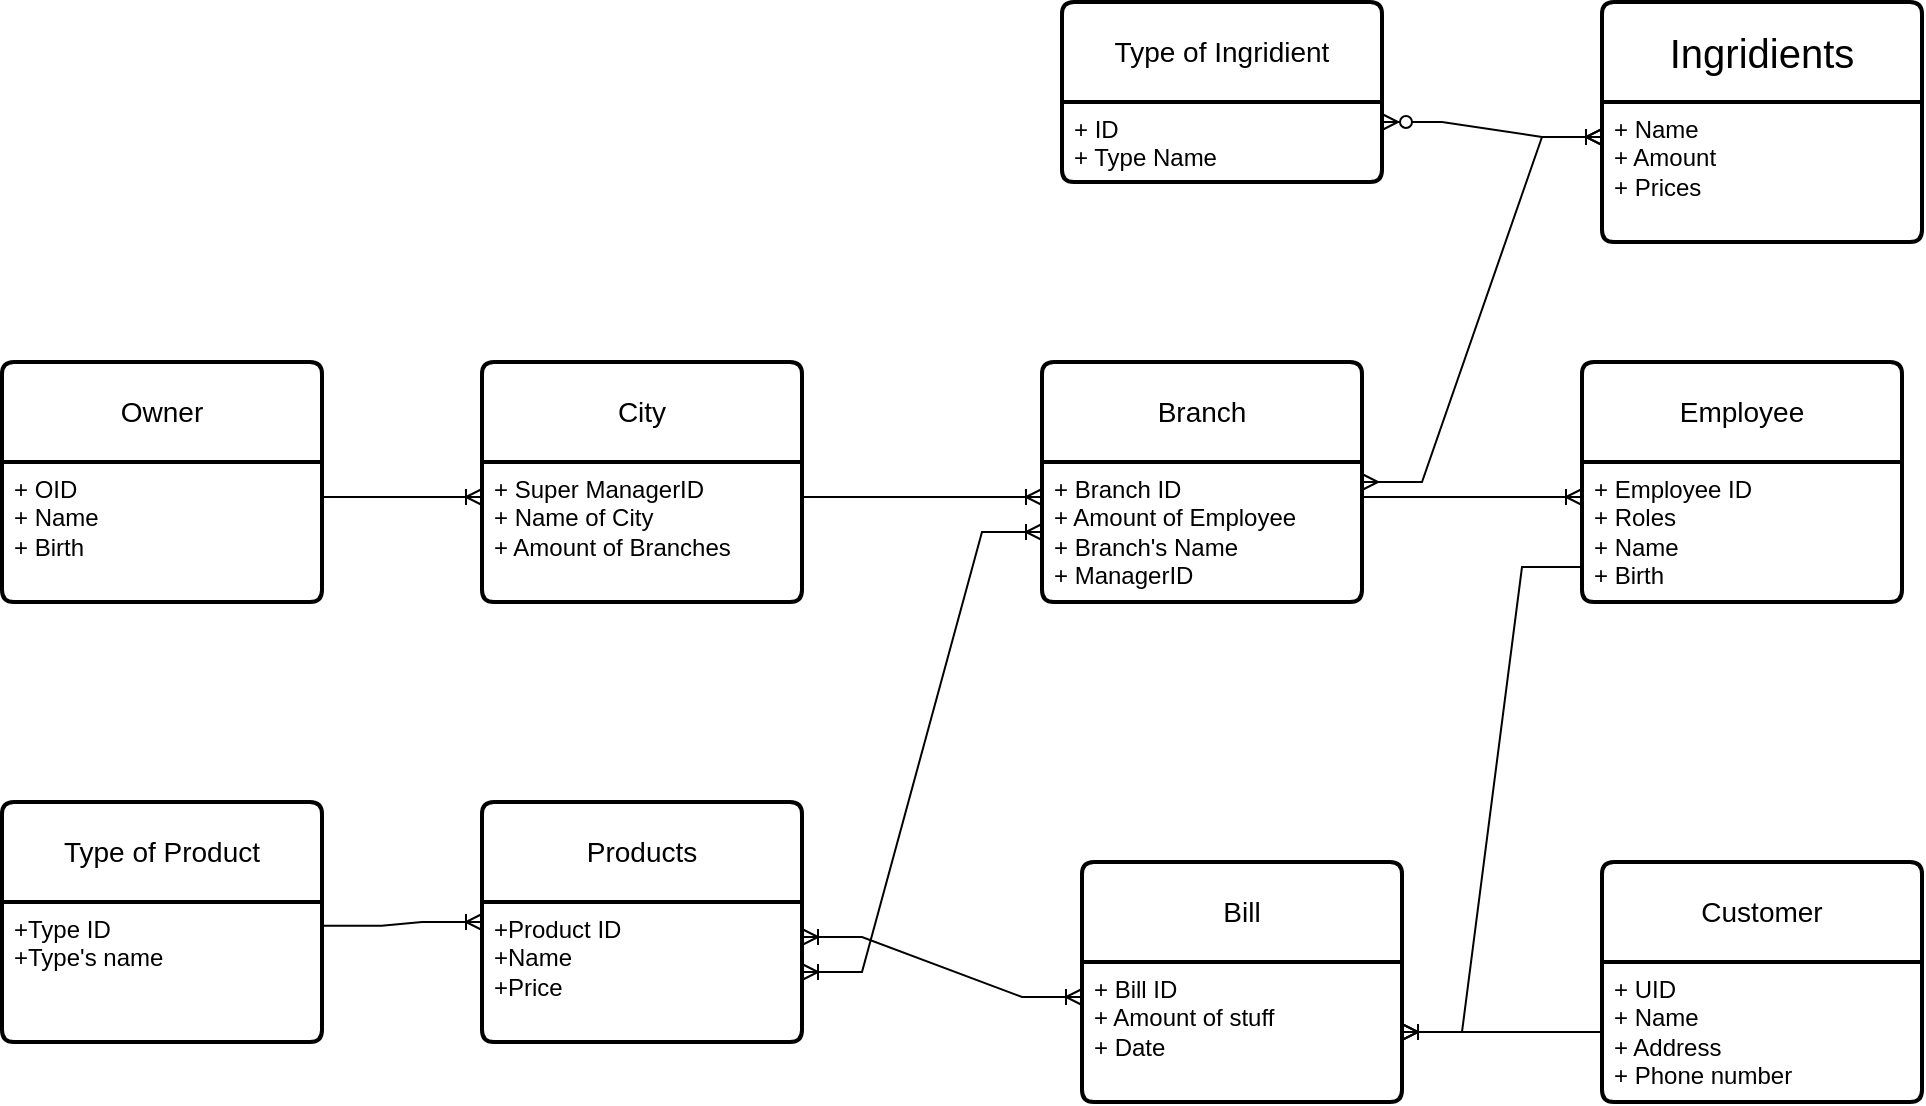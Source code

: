 <mxfile version="24.5.4" type="device">
  <diagram name="Page-1" id="pKttcjAKmjCqinSZ_XEx">
    <mxGraphModel dx="2117" dy="1691" grid="1" gridSize="10" guides="1" tooltips="1" connect="1" arrows="1" fold="1" page="1" pageScale="1" pageWidth="827" pageHeight="1169" math="0" shadow="0">
      <root>
        <mxCell id="0" />
        <mxCell id="1" parent="0" />
        <mxCell id="YlN1BHm4qdk-f0N_T-nO-43" value="City" style="swimlane;childLayout=stackLayout;horizontal=1;startSize=50;horizontalStack=0;rounded=1;fontSize=14;fontStyle=0;strokeWidth=2;resizeParent=0;resizeLast=1;shadow=0;dashed=0;align=center;arcSize=4;whiteSpace=wrap;html=1;" parent="1" vertex="1">
          <mxGeometry x="200" y="60" width="160" height="120" as="geometry" />
        </mxCell>
        <mxCell id="YlN1BHm4qdk-f0N_T-nO-44" value="+ Super ManagerID&lt;div&gt;+ Name of City&lt;/div&gt;&lt;div&gt;+ Amount of Branches&lt;/div&gt;" style="align=left;strokeColor=none;fillColor=none;spacingLeft=4;fontSize=12;verticalAlign=top;resizable=0;rotatable=0;part=1;html=1;" parent="YlN1BHm4qdk-f0N_T-nO-43" vertex="1">
          <mxGeometry y="50" width="160" height="70" as="geometry" />
        </mxCell>
        <mxCell id="YlN1BHm4qdk-f0N_T-nO-45" value="Branch" style="swimlane;childLayout=stackLayout;horizontal=1;startSize=50;horizontalStack=0;rounded=1;fontSize=14;fontStyle=0;strokeWidth=2;resizeParent=0;resizeLast=1;shadow=0;dashed=0;align=center;arcSize=4;whiteSpace=wrap;html=1;" parent="1" vertex="1">
          <mxGeometry x="480" y="60" width="160" height="120" as="geometry" />
        </mxCell>
        <mxCell id="YlN1BHm4qdk-f0N_T-nO-46" value="+ Branch ID&lt;div&gt;+ Amount of Employee&lt;/div&gt;&lt;div&gt;+ Branch&#39;s Name&lt;/div&gt;&lt;div&gt;+ ManagerID&lt;/div&gt;" style="align=left;strokeColor=none;fillColor=none;spacingLeft=4;fontSize=12;verticalAlign=top;resizable=0;rotatable=0;part=1;html=1;" parent="YlN1BHm4qdk-f0N_T-nO-45" vertex="1">
          <mxGeometry y="50" width="160" height="70" as="geometry" />
        </mxCell>
        <mxCell id="YlN1BHm4qdk-f0N_T-nO-47" value="Employee" style="swimlane;childLayout=stackLayout;horizontal=1;startSize=50;horizontalStack=0;rounded=1;fontSize=14;fontStyle=0;strokeWidth=2;resizeParent=0;resizeLast=1;shadow=0;dashed=0;align=center;arcSize=4;whiteSpace=wrap;html=1;" parent="1" vertex="1">
          <mxGeometry x="750" y="60" width="160" height="120" as="geometry" />
        </mxCell>
        <mxCell id="YlN1BHm4qdk-f0N_T-nO-48" value="+ Employee ID&lt;div&gt;+ Roles&lt;/div&gt;&lt;div&gt;+ Name&lt;/div&gt;&lt;div&gt;+ Birth&lt;/div&gt;" style="align=left;strokeColor=none;fillColor=none;spacingLeft=4;fontSize=12;verticalAlign=top;resizable=0;rotatable=0;part=1;html=1;" parent="YlN1BHm4qdk-f0N_T-nO-47" vertex="1">
          <mxGeometry y="50" width="160" height="70" as="geometry" />
        </mxCell>
        <mxCell id="YlN1BHm4qdk-f0N_T-nO-51" value="" style="edgeStyle=entityRelationEdgeStyle;fontSize=12;html=1;endArrow=ERoneToMany;rounded=0;exitX=1;exitY=0.25;exitDx=0;exitDy=0;entryX=0;entryY=0.25;entryDx=0;entryDy=0;" parent="1" source="YlN1BHm4qdk-f0N_T-nO-44" target="YlN1BHm4qdk-f0N_T-nO-46" edge="1">
          <mxGeometry width="100" height="100" relative="1" as="geometry">
            <mxPoint x="480" y="140" as="sourcePoint" />
            <mxPoint x="580" y="40" as="targetPoint" />
          </mxGeometry>
        </mxCell>
        <mxCell id="YlN1BHm4qdk-f0N_T-nO-52" value="" style="edgeStyle=entityRelationEdgeStyle;fontSize=12;html=1;endArrow=ERoneToMany;rounded=0;exitX=1;exitY=0.25;exitDx=0;exitDy=0;entryX=0;entryY=0.25;entryDx=0;entryDy=0;" parent="1" source="YlN1BHm4qdk-f0N_T-nO-46" target="YlN1BHm4qdk-f0N_T-nO-48" edge="1">
          <mxGeometry width="100" height="100" relative="1" as="geometry">
            <mxPoint x="640" y="119.5" as="sourcePoint" />
            <mxPoint x="760" y="119.5" as="targetPoint" />
          </mxGeometry>
        </mxCell>
        <mxCell id="YlN1BHm4qdk-f0N_T-nO-54" value="Owner" style="swimlane;childLayout=stackLayout;horizontal=1;startSize=50;horizontalStack=0;rounded=1;fontSize=14;fontStyle=0;strokeWidth=2;resizeParent=0;resizeLast=1;shadow=0;dashed=0;align=center;arcSize=4;whiteSpace=wrap;html=1;" parent="1" vertex="1">
          <mxGeometry x="-40" y="60" width="160" height="120" as="geometry" />
        </mxCell>
        <mxCell id="YlN1BHm4qdk-f0N_T-nO-55" value="+ OID&lt;div&gt;+ Name&lt;/div&gt;&lt;div&gt;+ Birth&lt;/div&gt;" style="align=left;strokeColor=none;fillColor=none;spacingLeft=4;fontSize=12;verticalAlign=top;resizable=0;rotatable=0;part=1;html=1;" parent="YlN1BHm4qdk-f0N_T-nO-54" vertex="1">
          <mxGeometry y="50" width="160" height="70" as="geometry" />
        </mxCell>
        <mxCell id="YlN1BHm4qdk-f0N_T-nO-57" value="" style="edgeStyle=entityRelationEdgeStyle;fontSize=12;html=1;endArrow=ERoneToMany;rounded=0;exitX=1;exitY=0.25;exitDx=0;exitDy=0;entryX=0;entryY=0.25;entryDx=0;entryDy=0;" parent="1" source="YlN1BHm4qdk-f0N_T-nO-55" target="YlN1BHm4qdk-f0N_T-nO-44" edge="1">
          <mxGeometry width="100" height="100" relative="1" as="geometry">
            <mxPoint x="400" y="260" as="sourcePoint" />
            <mxPoint x="500" y="160" as="targetPoint" />
          </mxGeometry>
        </mxCell>
        <mxCell id="YlN1BHm4qdk-f0N_T-nO-66" value="Customer" style="swimlane;childLayout=stackLayout;horizontal=1;startSize=50;horizontalStack=0;rounded=1;fontSize=14;fontStyle=0;strokeWidth=2;resizeParent=0;resizeLast=1;shadow=0;dashed=0;align=center;arcSize=4;whiteSpace=wrap;html=1;" parent="1" vertex="1">
          <mxGeometry x="760" y="310" width="160" height="120" as="geometry" />
        </mxCell>
        <mxCell id="YlN1BHm4qdk-f0N_T-nO-67" value="+ UID&lt;div&gt;+ Name&lt;/div&gt;&lt;div&gt;+ Address&lt;br&gt;+ Phone number&lt;/div&gt;" style="align=left;strokeColor=none;fillColor=none;spacingLeft=4;fontSize=12;verticalAlign=top;resizable=0;rotatable=0;part=1;html=1;" parent="YlN1BHm4qdk-f0N_T-nO-66" vertex="1">
          <mxGeometry y="50" width="160" height="70" as="geometry" />
        </mxCell>
        <mxCell id="YlN1BHm4qdk-f0N_T-nO-68" value="Bill" style="swimlane;childLayout=stackLayout;horizontal=1;startSize=50;horizontalStack=0;rounded=1;fontSize=14;fontStyle=0;strokeWidth=2;resizeParent=0;resizeLast=1;shadow=0;dashed=0;align=center;arcSize=4;whiteSpace=wrap;html=1;" parent="1" vertex="1">
          <mxGeometry x="500" y="310" width="160" height="120" as="geometry" />
        </mxCell>
        <mxCell id="YlN1BHm4qdk-f0N_T-nO-69" value="+ Bill ID&lt;div&gt;+ Amount of stuff&lt;/div&gt;&lt;div&gt;+ Date&lt;/div&gt;" style="align=left;strokeColor=none;fillColor=none;spacingLeft=4;fontSize=12;verticalAlign=top;resizable=0;rotatable=0;part=1;html=1;" parent="YlN1BHm4qdk-f0N_T-nO-68" vertex="1">
          <mxGeometry y="50" width="160" height="70" as="geometry" />
        </mxCell>
        <mxCell id="YlN1BHm4qdk-f0N_T-nO-71" value="" style="edgeStyle=entityRelationEdgeStyle;fontSize=12;html=1;endArrow=ERoneToMany;rounded=0;entryX=1;entryY=0.5;entryDx=0;entryDy=0;exitX=0;exitY=0.5;exitDx=0;exitDy=0;" parent="1" source="YlN1BHm4qdk-f0N_T-nO-67" target="YlN1BHm4qdk-f0N_T-nO-69" edge="1">
          <mxGeometry width="100" height="100" relative="1" as="geometry">
            <mxPoint x="390" y="330" as="sourcePoint" />
            <mxPoint x="490" y="230" as="targetPoint" />
          </mxGeometry>
        </mxCell>
        <mxCell id="YlN1BHm4qdk-f0N_T-nO-76" value="" style="edgeStyle=entityRelationEdgeStyle;fontSize=12;html=1;endArrow=ERoneToMany;rounded=0;entryX=1;entryY=0.5;entryDx=0;entryDy=0;exitX=0;exitY=0.75;exitDx=0;exitDy=0;" parent="1" source="YlN1BHm4qdk-f0N_T-nO-48" target="YlN1BHm4qdk-f0N_T-nO-69" edge="1">
          <mxGeometry width="100" height="100" relative="1" as="geometry">
            <mxPoint x="797" y="230" as="sourcePoint" />
            <mxPoint x="697" y="230" as="targetPoint" />
            <Array as="points">
              <mxPoint x="740" y="170" />
            </Array>
          </mxGeometry>
        </mxCell>
        <mxCell id="72hBHyIeX0a9uv0MPuXR-1" value="&lt;span style=&quot;font-size: 20px;&quot;&gt;Ingridients&lt;/span&gt;" style="swimlane;childLayout=stackLayout;horizontal=1;startSize=50;horizontalStack=0;rounded=1;fontSize=14;fontStyle=0;strokeWidth=2;resizeParent=0;resizeLast=1;shadow=0;dashed=0;align=center;arcSize=4;whiteSpace=wrap;html=1;" parent="1" vertex="1">
          <mxGeometry x="760" y="-120" width="160" height="120" as="geometry" />
        </mxCell>
        <mxCell id="72hBHyIeX0a9uv0MPuXR-2" value="+ Name&lt;div&gt;+ Amount&lt;/div&gt;&lt;div&gt;+ Prices&lt;/div&gt;" style="align=left;strokeColor=none;fillColor=none;spacingLeft=4;fontSize=12;verticalAlign=top;resizable=0;rotatable=0;part=1;html=1;" parent="72hBHyIeX0a9uv0MPuXR-1" vertex="1">
          <mxGeometry y="50" width="160" height="70" as="geometry" />
        </mxCell>
        <mxCell id="72hBHyIeX0a9uv0MPuXR-3" value="Type of Ingridient" style="swimlane;childLayout=stackLayout;horizontal=1;startSize=50;horizontalStack=0;rounded=1;fontSize=14;fontStyle=0;strokeWidth=2;resizeParent=0;resizeLast=1;shadow=0;dashed=0;align=center;arcSize=4;whiteSpace=wrap;html=1;" parent="1" vertex="1">
          <mxGeometry x="490" y="-120" width="160" height="90" as="geometry" />
        </mxCell>
        <mxCell id="72hBHyIeX0a9uv0MPuXR-4" value="+ ID&lt;div&gt;+ Type Name&lt;/div&gt;" style="align=left;strokeColor=none;fillColor=none;spacingLeft=4;fontSize=12;verticalAlign=top;resizable=0;rotatable=0;part=1;html=1;" parent="72hBHyIeX0a9uv0MPuXR-3" vertex="1">
          <mxGeometry y="50" width="160" height="40" as="geometry" />
        </mxCell>
        <mxCell id="72hBHyIeX0a9uv0MPuXR-5" value="" style="edgeStyle=entityRelationEdgeStyle;fontSize=12;html=1;endArrow=ERoneToMany;startArrow=ERzeroToMany;rounded=0;exitX=1;exitY=0.25;exitDx=0;exitDy=0;entryX=0;entryY=0.25;entryDx=0;entryDy=0;" parent="1" source="72hBHyIeX0a9uv0MPuXR-4" target="72hBHyIeX0a9uv0MPuXR-2" edge="1">
          <mxGeometry width="100" height="100" relative="1" as="geometry">
            <mxPoint x="620" y="-10" as="sourcePoint" />
            <mxPoint x="720" y="-110" as="targetPoint" />
          </mxGeometry>
        </mxCell>
        <mxCell id="72hBHyIeX0a9uv0MPuXR-7" value="" style="edgeStyle=entityRelationEdgeStyle;fontSize=12;html=1;endArrow=ERmany;startArrow=ERmany;rounded=0;exitX=1;exitY=0.5;exitDx=0;exitDy=0;entryX=0;entryY=0.25;entryDx=0;entryDy=0;" parent="1" source="YlN1BHm4qdk-f0N_T-nO-45" target="72hBHyIeX0a9uv0MPuXR-2" edge="1">
          <mxGeometry width="100" height="100" relative="1" as="geometry">
            <mxPoint x="600" y="40" as="sourcePoint" />
            <mxPoint x="700" y="-60" as="targetPoint" />
          </mxGeometry>
        </mxCell>
        <mxCell id="kUeTRvC1iidvYBBn2CVB-2" value="Products" style="swimlane;childLayout=stackLayout;horizontal=1;startSize=50;horizontalStack=0;rounded=1;fontSize=14;fontStyle=0;strokeWidth=2;resizeParent=0;resizeLast=1;shadow=0;dashed=0;align=center;arcSize=4;whiteSpace=wrap;html=1;" vertex="1" parent="1">
          <mxGeometry x="200" y="280" width="160" height="120" as="geometry" />
        </mxCell>
        <mxCell id="kUeTRvC1iidvYBBn2CVB-3" value="+Product ID&lt;div&gt;+Name&lt;/div&gt;&lt;div&gt;+Price&lt;/div&gt;" style="align=left;strokeColor=none;fillColor=none;spacingLeft=4;fontSize=12;verticalAlign=top;resizable=0;rotatable=0;part=1;html=1;" vertex="1" parent="kUeTRvC1iidvYBBn2CVB-2">
          <mxGeometry y="50" width="160" height="70" as="geometry" />
        </mxCell>
        <mxCell id="kUeTRvC1iidvYBBn2CVB-4" value="Type of Product" style="swimlane;childLayout=stackLayout;horizontal=1;startSize=50;horizontalStack=0;rounded=1;fontSize=14;fontStyle=0;strokeWidth=2;resizeParent=0;resizeLast=1;shadow=0;dashed=0;align=center;arcSize=4;whiteSpace=wrap;html=1;" vertex="1" parent="1">
          <mxGeometry x="-40" y="280" width="160" height="120" as="geometry" />
        </mxCell>
        <mxCell id="kUeTRvC1iidvYBBn2CVB-5" value="+Type ID&lt;div&gt;+Type&#39;s name&lt;/div&gt;&lt;div&gt;&lt;br&gt;&lt;/div&gt;" style="align=left;strokeColor=none;fillColor=none;spacingLeft=4;fontSize=12;verticalAlign=top;resizable=0;rotatable=0;part=1;html=1;" vertex="1" parent="kUeTRvC1iidvYBBn2CVB-4">
          <mxGeometry y="50" width="160" height="70" as="geometry" />
        </mxCell>
        <mxCell id="kUeTRvC1iidvYBBn2CVB-7" value="" style="edgeStyle=entityRelationEdgeStyle;fontSize=12;html=1;endArrow=ERoneToMany;rounded=0;exitX=0.999;exitY=0.169;exitDx=0;exitDy=0;exitPerimeter=0;entryX=0;entryY=0.5;entryDx=0;entryDy=0;" edge="1" parent="1" source="kUeTRvC1iidvYBBn2CVB-5" target="kUeTRvC1iidvYBBn2CVB-2">
          <mxGeometry width="100" height="100" relative="1" as="geometry">
            <mxPoint x="500" y="380" as="sourcePoint" />
            <mxPoint x="600" y="280" as="targetPoint" />
          </mxGeometry>
        </mxCell>
        <mxCell id="kUeTRvC1iidvYBBn2CVB-8" value="" style="edgeStyle=entityRelationEdgeStyle;fontSize=12;html=1;endArrow=ERoneToMany;startArrow=ERoneToMany;rounded=0;exitX=1;exitY=0.25;exitDx=0;exitDy=0;entryX=0;entryY=0.25;entryDx=0;entryDy=0;" edge="1" parent="1" source="kUeTRvC1iidvYBBn2CVB-3" target="YlN1BHm4qdk-f0N_T-nO-69">
          <mxGeometry width="100" height="100" relative="1" as="geometry">
            <mxPoint x="500" y="380" as="sourcePoint" />
            <mxPoint x="600" y="280" as="targetPoint" />
          </mxGeometry>
        </mxCell>
        <mxCell id="kUeTRvC1iidvYBBn2CVB-9" value="" style="edgeStyle=entityRelationEdgeStyle;fontSize=12;html=1;endArrow=ERoneToMany;startArrow=ERoneToMany;rounded=0;entryX=0;entryY=0.5;entryDx=0;entryDy=0;" edge="1" parent="1" source="kUeTRvC1iidvYBBn2CVB-3" target="YlN1BHm4qdk-f0N_T-nO-46">
          <mxGeometry width="100" height="100" relative="1" as="geometry">
            <mxPoint x="500" y="270" as="sourcePoint" />
            <mxPoint x="600" y="170" as="targetPoint" />
          </mxGeometry>
        </mxCell>
      </root>
    </mxGraphModel>
  </diagram>
</mxfile>
